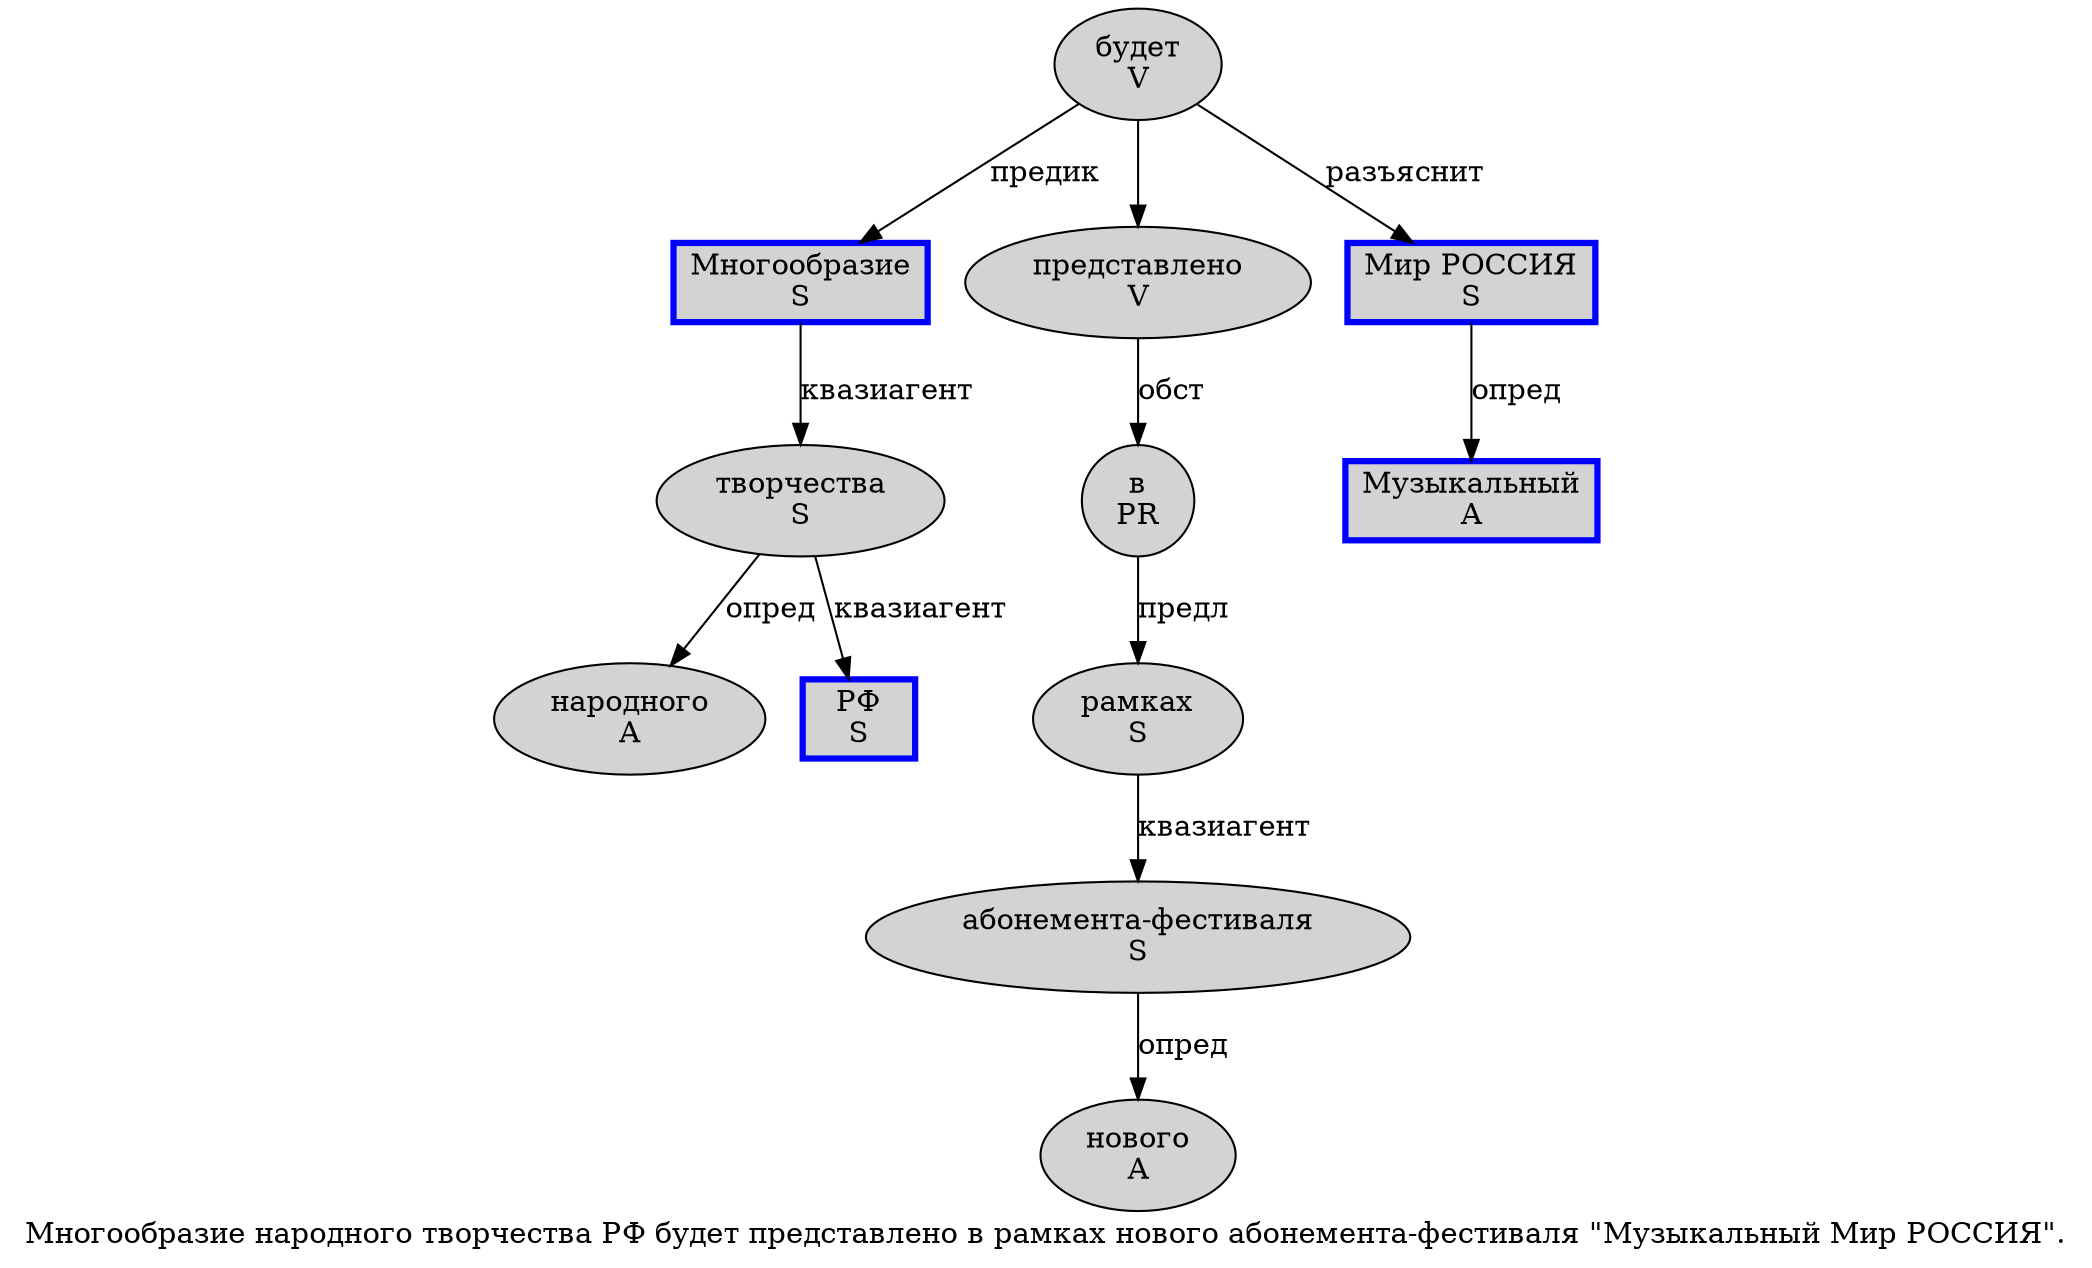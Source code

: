 digraph SENTENCE_957 {
	graph [label="Многообразие народного творчества РФ будет представлено в рамках нового абонемента-фестиваля \"Музыкальный Мир РОССИЯ\"."]
	node [style=filled]
		0 [label="Многообразие
S" color=blue fillcolor=lightgray penwidth=3 shape=box]
		1 [label="народного
A" color="" fillcolor=lightgray penwidth=1 shape=ellipse]
		2 [label="творчества
S" color="" fillcolor=lightgray penwidth=1 shape=ellipse]
		3 [label="РФ
S" color=blue fillcolor=lightgray penwidth=3 shape=box]
		4 [label="будет
V" color="" fillcolor=lightgray penwidth=1 shape=ellipse]
		5 [label="представлено
V" color="" fillcolor=lightgray penwidth=1 shape=ellipse]
		6 [label="в
PR" color="" fillcolor=lightgray penwidth=1 shape=ellipse]
		7 [label="рамках
S" color="" fillcolor=lightgray penwidth=1 shape=ellipse]
		8 [label="нового
A" color="" fillcolor=lightgray penwidth=1 shape=ellipse]
		9 [label="абонемента-фестиваля
S" color="" fillcolor=lightgray penwidth=1 shape=ellipse]
		11 [label="Музыкальный
A" color=blue fillcolor=lightgray penwidth=3 shape=box]
		12 [label="Мир РОССИЯ
S" color=blue fillcolor=lightgray penwidth=3 shape=box]
			12 -> 11 [label="опред"]
			2 -> 1 [label="опред"]
			2 -> 3 [label="квазиагент"]
			4 -> 0 [label="предик"]
			4 -> 5
			4 -> 12 [label="разъяснит"]
			9 -> 8 [label="опред"]
			5 -> 6 [label="обст"]
			6 -> 7 [label="предл"]
			7 -> 9 [label="квазиагент"]
			0 -> 2 [label="квазиагент"]
}